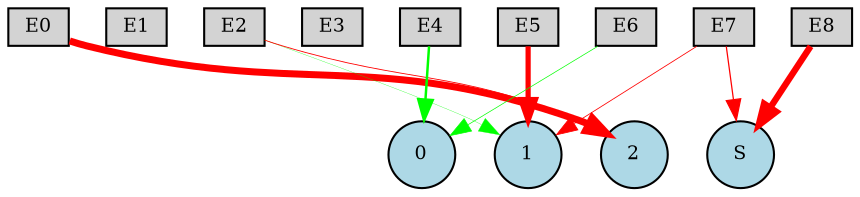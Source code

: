 digraph {
	node [fontsize=9 height=0.2 shape=circle width=0.2]
	subgraph inputs {
		node [shape=box style=filled]
		rank=source
		E0 [fillcolor=lightgray]
		E1 [fillcolor=lightgray]
		E0 -> E1 [style=invis]
		E2 [fillcolor=lightgray]
		E1 -> E2 [style=invis]
		E3 [fillcolor=lightgray]
		E2 -> E3 [style=invis]
		E4 [fillcolor=lightgray]
		E3 -> E4 [style=invis]
		E5 [fillcolor=lightgray]
		E4 -> E5 [style=invis]
		E6 [fillcolor=lightgray]
		E5 -> E6 [style=invis]
		E7 [fillcolor=lightgray]
		E6 -> E7 [style=invis]
		E8 [fillcolor=lightgray]
		E7 -> E8 [style=invis]
	}
	subgraph outputs {
		node [style=filled]
		rank=sink
		0 [fillcolor=lightblue fontsize=9 height=0.2 shape=circle width=0.2]
		1 [fillcolor=lightblue fontsize=9 height=0.2 shape=circle width=0.2]
		0 -> 1 [style=invis]
		2 [fillcolor=lightblue fontsize=9 height=0.2 shape=circle width=0.2]
		1 -> 2 [style=invis]
		S [fillcolor=lightblue fontsize=9 height=0.2 shape=circle width=0.2]
		2 -> S [style=invis]
	}
	E8 -> S [color=red penwidth=3.0749184346806673 style=solid]
	E0 -> 2 [color=red penwidth=3.3646467915754275 style=solid]
	E5 -> 1 [color=red penwidth=2.4961889321673225 style=solid]
	E6 -> 0 [color=green penwidth=0.3302612725305133 style=solid]
	E4 -> 0 [color=green penwidth=1.1901612387828182 style=solid]
	E2 -> 2 [color=red penwidth=0.4114722512418334 style=solid]
	E7 -> S [color=red penwidth=0.599311999096373 style=solid]
	E7 -> 1 [color=red penwidth=0.38631749859034137 style=solid]
	E2 -> 1 [color=green penwidth=0.1420127462277212 style=solid]
}
